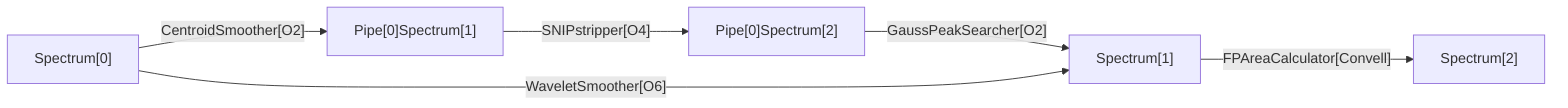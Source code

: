 graph LR
    Spectrum0["Spectrum[0]"] -- "CentroidSmoother[O2]" --> Pipe01["Pipe[0]Spectrum[1]"]
    Pipe01["Pipe[0]Spectrum[1]"] -- "SNIPstripper[O4]" --> Pipe02["Pipe[0]Spectrum[2]"]
    Pipe02["Pipe[0]Spectrum[2]"] -- "GaussPeakSearcher[O2]" --> Spectrum1["Spectrum[1]"]
    Spectrum0["Spectrum[0]"] -- "WaveletSmoother[O6]" --> Spectrum1["Spectrum[1]"]
    Spectrum1["Spectrum[1]"] -- "FPAreaCalculator[Convell]" --> Spectrum2["Spectrum[2]"]